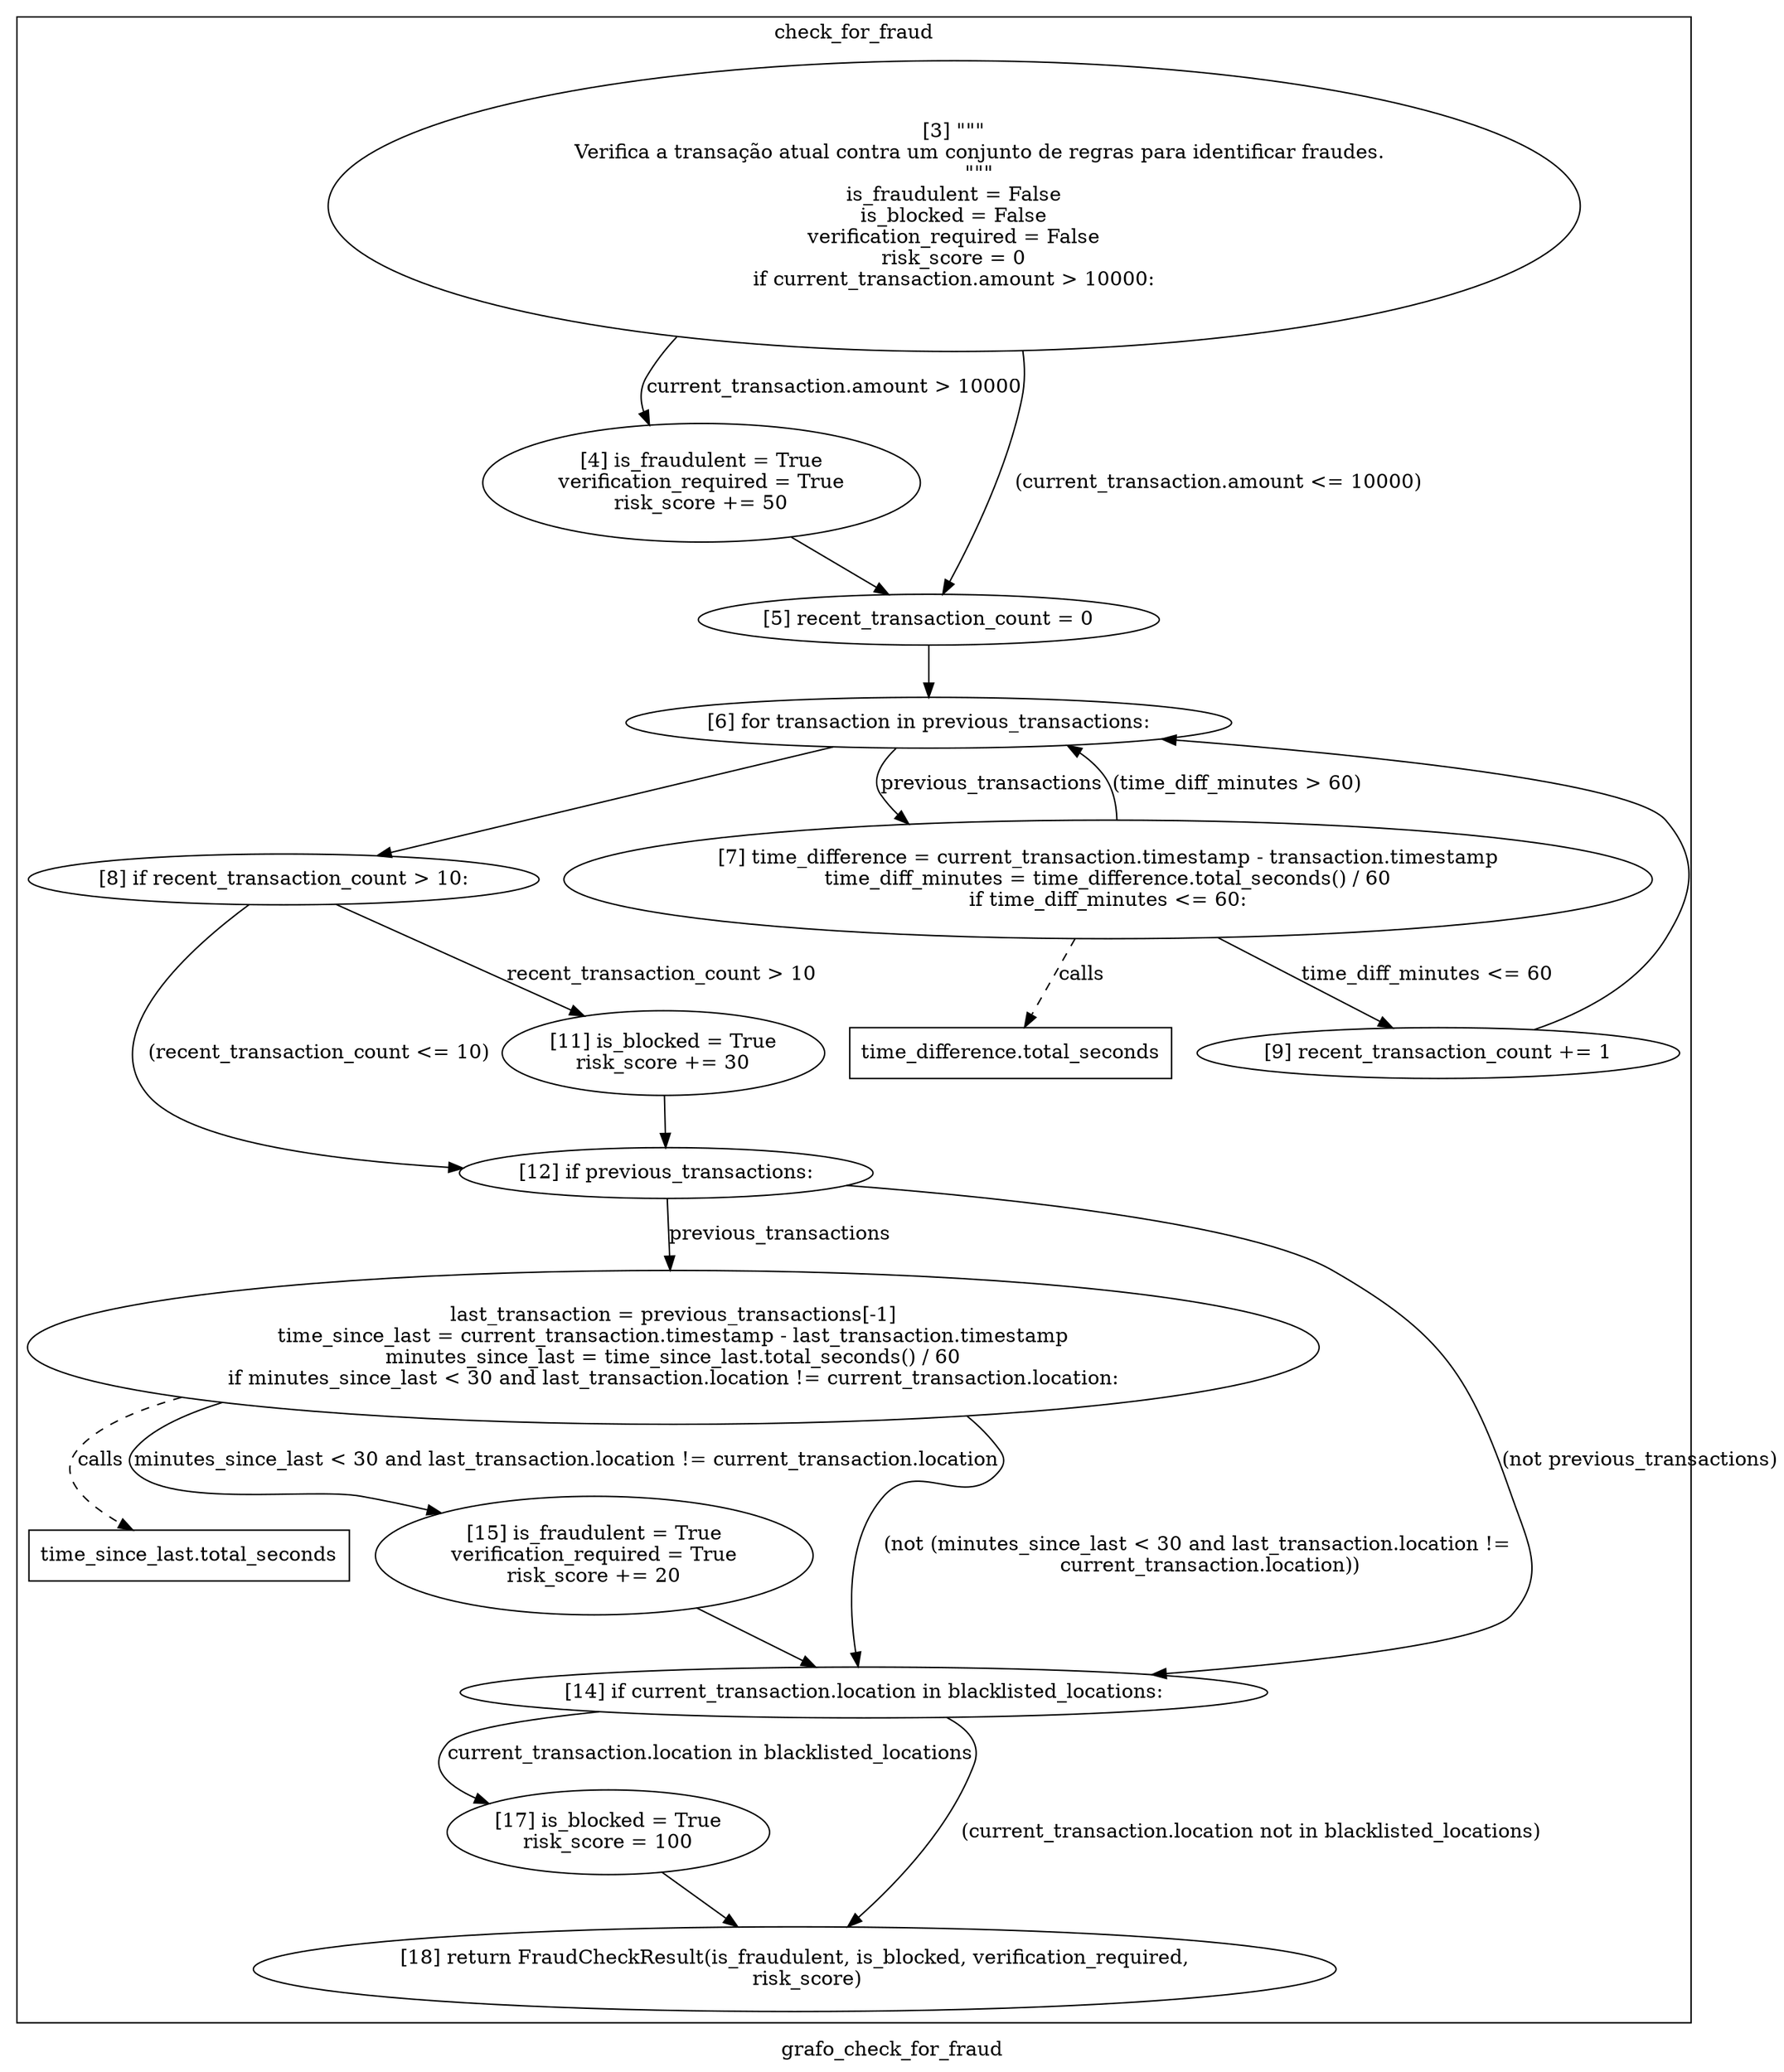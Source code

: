 digraph clustergrafo_check_for_fraud {
	graph [bb="0,0,2048.4,1480.2",
		label=grafo_check_for_fraud,
		lheight=0.24,
		lp="1024.2,12.625",
		lwidth=2.18
	];
	node [label="\N"];
	subgraph clustercheck_for_fraud {
		graph [bb="771.48,33.25,1953.5,1472.2",
			label=check_for_fraud,
			lheight=0.24,
			lp="1362.5,1459.6",
			lwidth=1.56
		];	3	[height=2.8677,
			label="[3] \"\"\"
        Verifica a transação atual contra um conjunto de regras para identificar fraudes.
        \"\"\"
is_fraudulent = False
\
is_blocked = False
verification_required = False
risk_score = 0
if current_transaction.amount > 10000:
",
			pos="1224.5,1335.7",
			width=12.32];	4	[height=1.1736,
			label="[4] is_fraudulent = True
verification_required = True
risk_score += 50
",
			pos="1246.5,1137",
			width=4.3065];
		3 -> 4	[label="current_transaction.amount > 10000",
			lp="1340.7,1205.8",
			pos="e,1215.9,1178.5 1203,1232.2 1203.2,1220.3 1204.7,1208.4 1208,1197.2 1208.8,1194.4 1209.8,1191.7 1210.9,1188.9"];	5	[height=0.5,
			label="[5] recent_transaction_count = 0
",
			pos="1461.5,1039.7",
			width=4.4037];
		3 -> 5	[label="(current_transaction.amount <= 10000)",
			lp="1633.1,1137",
			pos="e,1468.9,1058.1 1447.7,1246 1457.5,1236.5 1466.2,1226 1473.5,1214.5 1501.6,1169.7 1485.7,1105 1472.8,1068.5"];
		4 -> 5	[pos="e,1423.5,1057.5 1326.5,1100.5 1355.6,1087.6 1387.5,1073.5 1413,1062.2"];	6	[height=0.5,
			label="[6] for transaction in previous_transactions:
",
			pos="1461.5,966.71",
			width=5.9528];
		5 -> 6	[pos="e,1461.5,984.73 1461.5,1021.5 1461.5,1013.9 1461.5,1004.8 1461.5,996.24"];	7	[height=1.1736,
			label="[7] time_difference = current_transaction.timestamp - transaction.timestamp
time_diff_minutes = time_difference.total_seconds() / 60
\
if time_diff_minutes <= 60:
",
			pos="1539.5,853.21",
			width=10.715];
		6 -> 7	[label=previous_transactions,
			lp="1503.1,922.08",
			pos="e,1441,894.32 1437.3,948.44 1426.4,938.44 1417.4,925.48 1424.7,913.46 1427.1,909.53 1429.9,905.85 1432.9,902.41"];	8	[height=0.5,
			label="[8] if recent_transaction_count > 10:
",
			pos="957.48,853.21",
			width=4.9445];
		6 -> 8	[pos="e,1029.5,870.13 1387.7,949.37 1295.2,928.92 1137.3,893.98 1040.6,872.6"];
		7 -> 6	[label="(time_diff_minutes > 60)",
			lp="1679,922.08",
			pos="e,1546.2,949.77 1583.3,895.36 1590.8,907.11 1593.8,919.71 1585.5,930.71 1580.9,936.71 1570.2,941.98 1556.9,946.48"];
		"7_calls"	[height=0.5,
			label="time_difference.total_seconds",
			pos="1479.5,727.65",
			shape=box,
			width=3.1701];
		7 -> "7_calls"	[label=calls,
			lp="1525.6,784.33",
			pos="e,1488,746.11 1519.3,810.72 1510.7,792.84 1500.7,772.4 1493,756.39",
			style=dashed];	9	[height=0.5,
			label="[9] recent_transaction_count += 1
",
			pos="1778.5,727.65",
			width=4.6376];
		7 -> 9	[label="time_diff_minutes <= 60",
			lp="1776.7,784.33",
			pos="e,1745.6,745.67 1618.4,811.41 1657.4,791.24 1703,767.68 1735.5,750.87"];
		9 -> 6	[pos="e,1668.8,961.86 1841.8,744.69 1875.7,756.86 1914.5,777.41 1934.5,810.96 1953.7,843.23 1958.1,866.23 1934.5,895.46 1901.9,935.9 1788,\
953.59 1680.2,961.1"];	11	[height=0.83478,
			label="[11] is_blocked = True
risk_score += 30
",
			pos="1245.5,727.65",
			width=2.8186];
		8 -> 11	[label="recent_transaction_count > 10",
			lp="1245.2,784.33",
			pos="e,1188.7,753.02 996.93,835.29 1043.6,815.25 1122.2,781.56 1178.5,757.41"];	12	[height=0.5,
			label="[12] if previous_transactions:
",
			pos="1249.5,642.6",
			width=3.7315];
		8 -> 12	[label="(recent_transaction_count <= 10)",
			lp="1014.7,727.65",
			pos="e,1117.5,646.22 939.83,835.01 910.43,804.32 858.05,739.41 893.98,697.6 921.61,665.46 1020,652.22 1106.2,646.88"];
		11 -> 12	[pos="e,1248.6,660.93 1246.9,697.14 1247.3,689.09 1247.7,680.38 1248.1,672.37"];
		13	[height=1.5124,
			label="last_transaction = previous_transactions[-1]
time_since_last = current_transaction.timestamp - last_transaction.timestamp
minutes_\
since_last = time_since_last.total_seconds() / 60
if minutes_since_last < 30 and last_transaction.location != current_transaction.location:
",
			pos="1267.5,516.9",
			width=12.703];
		12 -> 13	[label=previous_transactions,
			lp="1335.2,597.98",
			pos="e,1259.7,571.69 1252,624.14 1253.6,613.1 1255.8,598.08 1258,582.8"];	14	[height=0.5,
			label="[14] if current_transaction.location in blacklisted_locations:
",
			pos="1125.5,269.71",
			width=7.9257];
		12 -> 14	[label="(not previous_transactions)",
			lp="1950.9,435.83",
			pos="e,1401.1,274.53 1375,635.96 1498.7,628.22 1677.1,610.49 1733.5,571.35 1829.2,504.93 1901.6,410.24 1822.5,324.71 1793.9,293.83 1591.8,\
280.56 1412.6,274.88"];
		"13_calls"	[height=0.5,
			label="time_since_last.total_seconds",
			pos="1700.5,366.96",
			shape=box,
			width=3.1389];
		13 -> "13_calls"	[label=calls,
			lp="1538.9,435.83",
			pos="e,1649.5,385.39 1416.5,464.99 1492.6,439 1581,408.79 1638.7,389.07",
			style=dashed];	15	[height=1.1736,
			label="[15] is_fraudulent = True
verification_required = True
risk_score += 20
",
			pos="934.48,366.96",
			width=4.3065];
		13 -> 15	[label="minutes_since_last < 30 and last_transaction.location != current_transaction.location",
			lp="1104.5,435.83",
			pos="e,822.84,396.58 887.73,486.31 846.64,476.15 814.05,462.57 798.48,444.46 783.62,427.16 793.24,412.97 812.84,401.71"];
		13 -> 14	[label="(not (minutes_since_last < 30 and last_transaction.location !=
    current_transaction.location))",
			lp="1356.5,366.96",
			pos="e,1120.3,288.05 1408.9,464.85 1420.6,453.8 1423.6,441.17 1410.5,427.21 1368.5,382.35 1177.9,452.67 1134.5,409.21 1106.1,380.8 1110.9,\
330.66 1117.6,299.14"];
		15 -> 14	[pos="e,1090.8,288.03 1007.8,329.4 1032.3,317.19 1058.8,303.94 1080.5,293.13"];	17	[height=0.83478,
			label="[17] is_blocked = True
risk_score = 100
",
			pos="1082.5,168.41",
			width=2.8186];
		14 -> 17	[label="current_transaction.location in blacklisted_locations",
			lp="1148.5,225.08",
			pos="e,1000.2,186.41 1004.1,253.02 984.79,248.13 969.03,241.81 962.48,233.71 947.01,214.56 964,200.34 989.59,190.22"];	18	[height=0.83478,
			label="[18] return FraudCheckResult(is_fraudulent, is_blocked, verification_required,
    risk_score)
",
			pos="1251.5,71.302",
			width=10.656];
		14 -> 18	[label="(current_transaction.location not in blacklisted_locations)",
			lp="1551.5,168.41",
			pos="e,1285.6,101.47 1288,254.57 1309.5,249.58 1326.8,242.83 1334.5,233.71 1366.3,196.08 1328.3,144.16 1293.8,109.47"];
		17 -> 18	[pos="e,1199.7,101.44 1128.7,141.42 1147.6,130.78 1169.7,118.32 1189.9,106.93"];
	}
}
